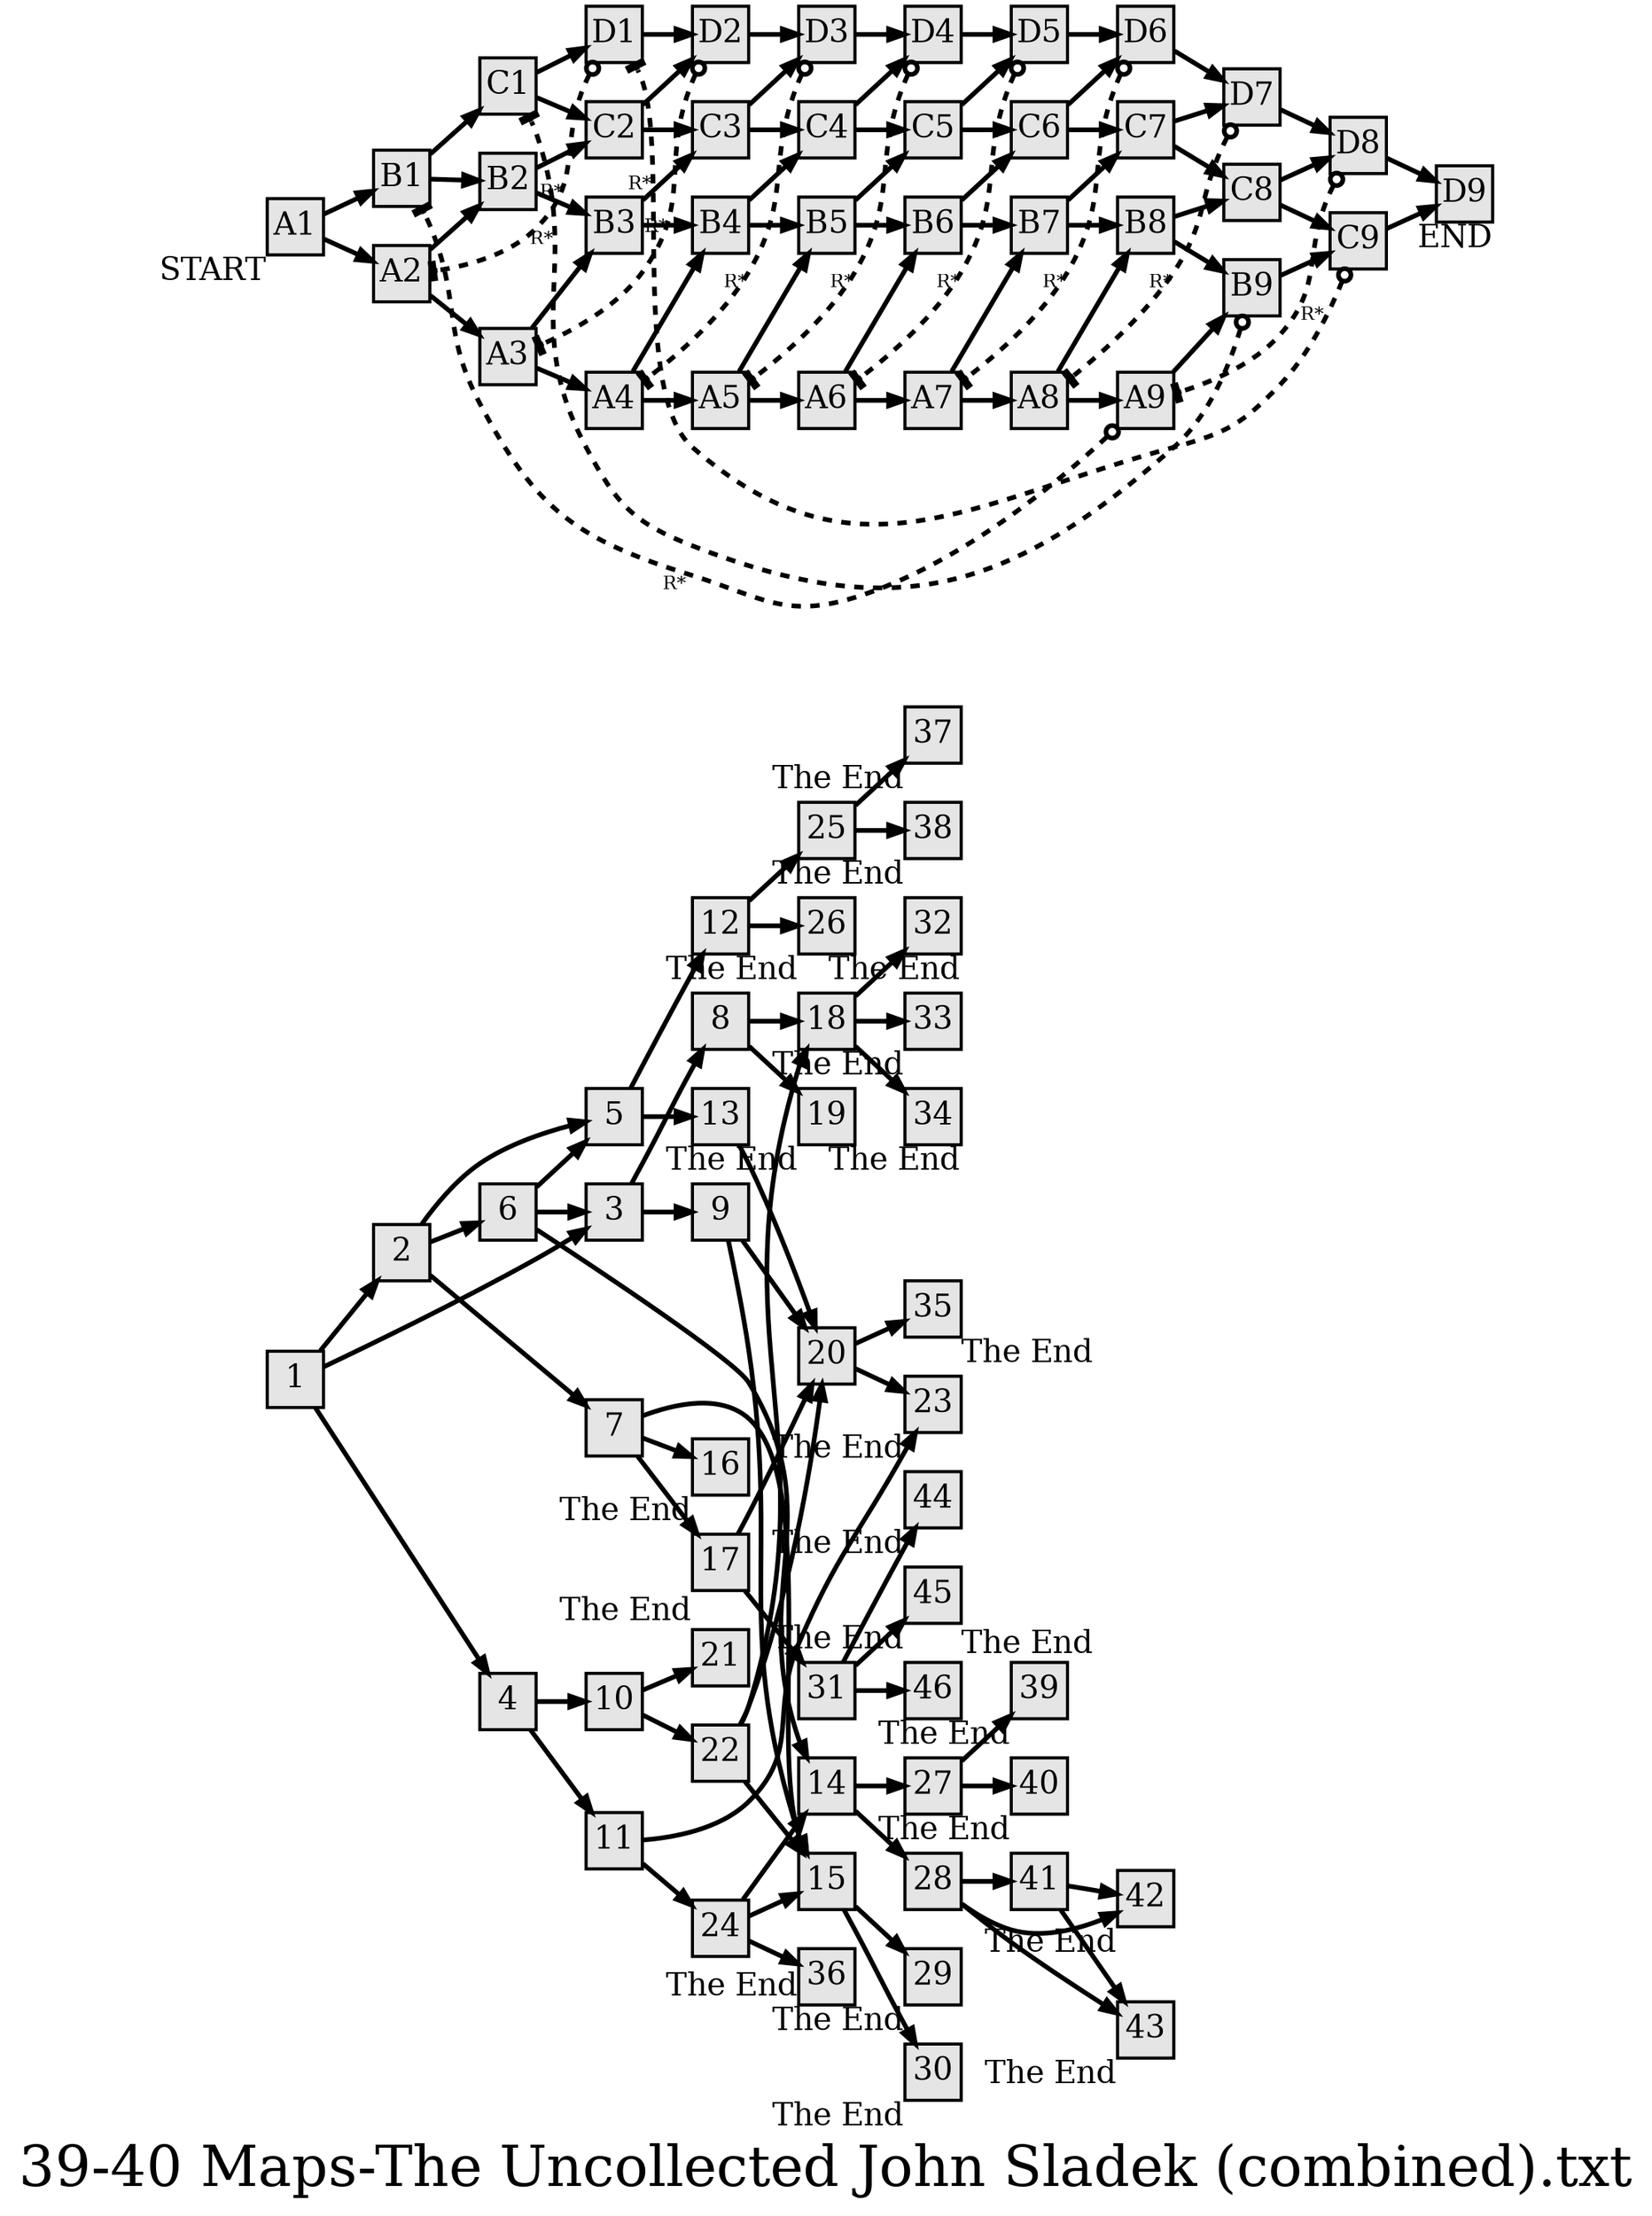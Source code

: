digraph g{
  graph [ label="39-40 Maps-The Uncollected John Sladek (combined).txt" rankdir=LR, ordering=out, fontsize=36, nodesep="0.35", ranksep="0.45"];
  node  [shape=rect, penwidth=2, fontsize=20, style=filled, fillcolor=grey90, margin="0,0", labelfloat=true, regular=true, fixedsize=true];
  edge  [labelfloat=true, penwidth=3, fontsize=12];
  
  
  
  
  
  
  
  
  1 -> 2;
  1 -> 3;
  1 -> 4;
  2 -> 5;
  2 -> 6;
  2 -> 7;
  3 -> 8;
  3 -> 9;
  4 -> 10;
  4 -> 11;
  5 -> 12;
  5 -> 13;
  6 -> 5;
  6 -> 3;
  6 -> 14;
  7 -> 15;
  7 -> 16;
  7 -> 17;
  8 -> 18;
  8 -> 19;
  9 -> 20;
  9 -> 15;
  10 -> 21;
  10 -> 22;
  11 -> 23;
  11 -> 24;
  12 -> 25;
  12 -> 26;
  13 -> 20;
  14 -> 27;
  14 -> 28;
  15 -> 29;
  15 -> 30;
  16	[ xlabel="The End" ];
  17 -> 20;
  17 -> 31;
  18 -> 32;
  18 -> 33;
  18 -> 34;
  19	[ xlabel="The End" ];
  20 -> 35;
  20 -> 23;
  21	[ xlabel="The End" ];
  22 -> 20;
  22 -> 15;
  22 -> 18;
  23	[ xlabel="The End" ];
  24 -> 14;
  24 -> 15;
  24 -> 36;
  25 -> 37;
  25 -> 38;
  26	[ xlabel="The End" ];
  27 -> 39;
  27 -> 40;
  28 -> 41;
  28 -> 42;
  28 -> 43;
  29	[ xlabel="The End" ];
  30	[ xlabel="The End" ];
  31 -> 44;
  31 -> 45;
  31 -> 46;
  32	[ xlabel="The End" ];
  33	[ xlabel="The End" ];
  34	[ xlabel="The End" ];
  35	[ xlabel="The End" ];
  36	[ xlabel="The End" ];
  37	[ xlabel="The End" ];
  38	[ xlabel="The End" ];
  39	[ xlabel="The End" ];
  40	[ xlabel="The End" ];
  41 -> 42;
  41 -> 43;
  42	[ xlabel="The End" ];
  43	[ xlabel="The End" ];
  44	[ xlabel="The End" ];
  45	[ xlabel="The End" ];
  46	[ xlabel="The End" ];
  
  
  
  
  
  
  
  A1	[ xlabel="START" ];
  
  
  
  A1 -> B1;
  B1 -> C1;
  C1 -> D1;
  
  A2 -> B2;
  B2 -> C2;
  C2 -> D2;
  
  A3 -> B3;
  B3 -> C3;
  C3 -> D3;
  
  A4 -> B4;
  B4 -> C4;
  C4 -> D4;
  
  A5 -> B5;
  B5 -> C5;
  C5 -> D5;
  
  A6 -> B6;
  B6 -> C6;
  C6 -> D6;
  
  A7 -> B7;
  B7 -> C7;
  C7 -> D7;
  
  A8 -> B8;
  B8 -> C8;
  C8 -> D8;
  
  A9 -> B9;
  B9 -> C9;
  C9 -> D9;
  
  
  
  D1 -> A2	[ xlabel="R*", dir=both, arrowhead=tee, arrowtail=odot, style=dashed, constraint=false ];
  D2 -> A3	[ xlabel="R*", dir=both, arrowhead=tee, arrowtail=odot, style=dashed, constraint=false ];
  D3 -> A4	[ xlabel="R*", dir=both, arrowhead=tee, arrowtail=odot, style=dashed, constraint=false ];
  D4 -> A5	[ xlabel="R*", dir=both, arrowhead=tee, arrowtail=odot, style=dashed, constraint=false ];
  D5 -> A6	[ xlabel="R*", dir=both, arrowhead=tee, arrowtail=odot, style=dashed, constraint=false ];
  D6 -> A7	[ xlabel="R*", dir=both, arrowhead=tee, arrowtail=odot, style=dashed, constraint=false ];
  D7 -> A8	[ xlabel="R*", dir=both, arrowhead=tee, arrowtail=odot, style=dashed, constraint=false ];
  D8 -> A9	[ xlabel="R*", dir=both, arrowhead=tee, arrowtail=odot, style=dashed, constraint=false ];
  
  
  
  
  A1 -> A2;
  A2 -> A3;
  A3 -> A4;
  A4 -> A5;
  A5 -> A6;
  A6 -> A7;
  A7 -> A8;
  A8 -> A9;
  
  B1 -> B2;
  B2 -> B3;
  B3 -> B4;
  B4 -> B5;
  B5 -> B6;
  B6 -> B7;
  B7 -> B8;
  B8 -> B9;
  
  C1 -> C2;
  C2 -> C3;
  C3 -> C4;
  C4 -> C5;
  C5 -> C6;
  C6 -> C7;
  C7 -> C8;
  C8 -> C9;
  
  D1 -> D2;
  D2 -> D3;
  D3 -> D4;
  D4 -> D5;
  D5 -> D6;
  D6 -> D7;
  D7 -> D8;
  D8 -> D9;
  
  
  
  A9 -> B1	[ xlabel="R*", dir=both, arrowhead=tee, arrowtail=odot, style=dashed, constraint=false ];
  B9 -> C1	[ xlabel="R*", dir=both, arrowhead=tee, arrowtail=odot, style=dashed, constraint=false ];
  C9 -> D1	[ xlabel="R*", dir=both, arrowhead=tee, arrowtail=odot, style=dashed, constraint=false ];
  
  D9	[ xlabel="END" ];
}

